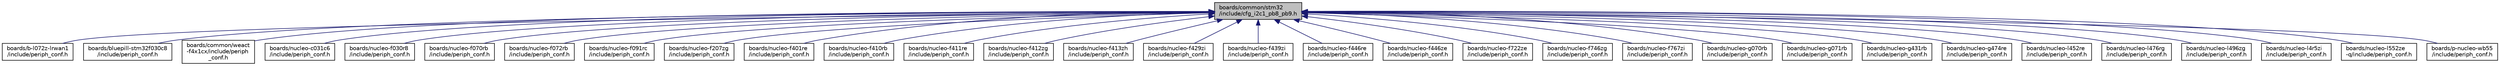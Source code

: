 digraph "boards/common/stm32/include/cfg_i2c1_pb8_pb9.h"
{
 // LATEX_PDF_SIZE
  edge [fontname="Helvetica",fontsize="10",labelfontname="Helvetica",labelfontsize="10"];
  node [fontname="Helvetica",fontsize="10",shape=record];
  Node1 [label="boards/common/stm32\l/include/cfg_i2c1_pb8_pb9.h",height=0.2,width=0.4,color="black", fillcolor="grey75", style="filled", fontcolor="black",tooltip="Common configuration for STM32 I2C."];
  Node1 -> Node2 [dir="back",color="midnightblue",fontsize="10",style="solid",fontname="Helvetica"];
  Node2 [label="boards/b-l072z-lrwan1\l/include/periph_conf.h",height=0.2,width=0.4,color="black", fillcolor="white", style="filled",URL="$boards_2b-l072z-lrwan1_2include_2periph__conf_8h.html",tooltip="Peripheral MCU configuration for the ST B-L072Z-LRWAN1 board."];
  Node1 -> Node3 [dir="back",color="midnightblue",fontsize="10",style="solid",fontname="Helvetica"];
  Node3 [label="boards/bluepill-stm32f030c8\l/include/periph_conf.h",height=0.2,width=0.4,color="black", fillcolor="white", style="filled",URL="$boards_2bluepill-stm32f030c8_2include_2periph__conf_8h.html",tooltip="Peripheral MCU configuration for the bluepill-stm32f030c8 board."];
  Node1 -> Node4 [dir="back",color="midnightblue",fontsize="10",style="solid",fontname="Helvetica"];
  Node4 [label="boards/common/weact\l-f4x1cx/include/periph\l_conf.h",height=0.2,width=0.4,color="black", fillcolor="white", style="filled",URL="$boards_2common_2weact-f4x1cx_2include_2periph__conf_8h.html",tooltip="Peripheral MCU configuration for the WeAct-F4X1CX Board."];
  Node1 -> Node5 [dir="back",color="midnightblue",fontsize="10",style="solid",fontname="Helvetica"];
  Node5 [label="boards/nucleo-c031c6\l/include/periph_conf.h",height=0.2,width=0.4,color="black", fillcolor="white", style="filled",URL="$boards_2nucleo-c031c6_2include_2periph__conf_8h.html",tooltip="Peripheral MCU configuration for the nucleo-c031c6 board."];
  Node1 -> Node6 [dir="back",color="midnightblue",fontsize="10",style="solid",fontname="Helvetica"];
  Node6 [label="boards/nucleo-f030r8\l/include/periph_conf.h",height=0.2,width=0.4,color="black", fillcolor="white", style="filled",URL="$boards_2nucleo-f030r8_2include_2periph__conf_8h.html",tooltip="Peripheral MCU configuration for the nucleo-f030r8 board."];
  Node1 -> Node7 [dir="back",color="midnightblue",fontsize="10",style="solid",fontname="Helvetica"];
  Node7 [label="boards/nucleo-f070rb\l/include/periph_conf.h",height=0.2,width=0.4,color="black", fillcolor="white", style="filled",URL="$boards_2nucleo-f070rb_2include_2periph__conf_8h.html",tooltip="Peripheral MCU configuration for the nucleo-f070rb board."];
  Node1 -> Node8 [dir="back",color="midnightblue",fontsize="10",style="solid",fontname="Helvetica"];
  Node8 [label="boards/nucleo-f072rb\l/include/periph_conf.h",height=0.2,width=0.4,color="black", fillcolor="white", style="filled",URL="$boards_2nucleo-f072rb_2include_2periph__conf_8h.html",tooltip="Peripheral MCU configuration for the nucleo-f072rb board."];
  Node1 -> Node9 [dir="back",color="midnightblue",fontsize="10",style="solid",fontname="Helvetica"];
  Node9 [label="boards/nucleo-f091rc\l/include/periph_conf.h",height=0.2,width=0.4,color="black", fillcolor="white", style="filled",URL="$boards_2nucleo-f091rc_2include_2periph__conf_8h.html",tooltip="Peripheral MCU configuration for the nucleo-f091rc board."];
  Node1 -> Node10 [dir="back",color="midnightblue",fontsize="10",style="solid",fontname="Helvetica"];
  Node10 [label="boards/nucleo-f207zg\l/include/periph_conf.h",height=0.2,width=0.4,color="black", fillcolor="white", style="filled",URL="$boards_2nucleo-f207zg_2include_2periph__conf_8h.html",tooltip=" "];
  Node1 -> Node11 [dir="back",color="midnightblue",fontsize="10",style="solid",fontname="Helvetica"];
  Node11 [label="boards/nucleo-f401re\l/include/periph_conf.h",height=0.2,width=0.4,color="black", fillcolor="white", style="filled",URL="$boards_2nucleo-f401re_2include_2periph__conf_8h.html",tooltip=" "];
  Node1 -> Node12 [dir="back",color="midnightblue",fontsize="10",style="solid",fontname="Helvetica"];
  Node12 [label="boards/nucleo-f410rb\l/include/periph_conf.h",height=0.2,width=0.4,color="black", fillcolor="white", style="filled",URL="$boards_2nucleo-f410rb_2include_2periph__conf_8h.html",tooltip=" "];
  Node1 -> Node13 [dir="back",color="midnightblue",fontsize="10",style="solid",fontname="Helvetica"];
  Node13 [label="boards/nucleo-f411re\l/include/periph_conf.h",height=0.2,width=0.4,color="black", fillcolor="white", style="filled",URL="$boards_2nucleo-f411re_2include_2periph__conf_8h.html",tooltip=" "];
  Node1 -> Node14 [dir="back",color="midnightblue",fontsize="10",style="solid",fontname="Helvetica"];
  Node14 [label="boards/nucleo-f412zg\l/include/periph_conf.h",height=0.2,width=0.4,color="black", fillcolor="white", style="filled",URL="$boards_2nucleo-f412zg_2include_2periph__conf_8h.html",tooltip=" "];
  Node1 -> Node15 [dir="back",color="midnightblue",fontsize="10",style="solid",fontname="Helvetica"];
  Node15 [label="boards/nucleo-f413zh\l/include/periph_conf.h",height=0.2,width=0.4,color="black", fillcolor="white", style="filled",URL="$boards_2nucleo-f413zh_2include_2periph__conf_8h.html",tooltip=" "];
  Node1 -> Node16 [dir="back",color="midnightblue",fontsize="10",style="solid",fontname="Helvetica"];
  Node16 [label="boards/nucleo-f429zi\l/include/periph_conf.h",height=0.2,width=0.4,color="black", fillcolor="white", style="filled",URL="$boards_2nucleo-f429zi_2include_2periph__conf_8h.html",tooltip=" "];
  Node1 -> Node17 [dir="back",color="midnightblue",fontsize="10",style="solid",fontname="Helvetica"];
  Node17 [label="boards/nucleo-f439zi\l/include/periph_conf.h",height=0.2,width=0.4,color="black", fillcolor="white", style="filled",URL="$boards_2nucleo-f439zi_2include_2periph__conf_8h.html",tooltip=" "];
  Node1 -> Node18 [dir="back",color="midnightblue",fontsize="10",style="solid",fontname="Helvetica"];
  Node18 [label="boards/nucleo-f446re\l/include/periph_conf.h",height=0.2,width=0.4,color="black", fillcolor="white", style="filled",URL="$boards_2nucleo-f446re_2include_2periph__conf_8h.html",tooltip=" "];
  Node1 -> Node19 [dir="back",color="midnightblue",fontsize="10",style="solid",fontname="Helvetica"];
  Node19 [label="boards/nucleo-f446ze\l/include/periph_conf.h",height=0.2,width=0.4,color="black", fillcolor="white", style="filled",URL="$boards_2nucleo-f446ze_2include_2periph__conf_8h.html",tooltip=" "];
  Node1 -> Node20 [dir="back",color="midnightblue",fontsize="10",style="solid",fontname="Helvetica"];
  Node20 [label="boards/nucleo-f722ze\l/include/periph_conf.h",height=0.2,width=0.4,color="black", fillcolor="white", style="filled",URL="$boards_2nucleo-f722ze_2include_2periph__conf_8h.html",tooltip="Peripheral MCU configuration for the nucleo-f722ze board."];
  Node1 -> Node21 [dir="back",color="midnightblue",fontsize="10",style="solid",fontname="Helvetica"];
  Node21 [label="boards/nucleo-f746zg\l/include/periph_conf.h",height=0.2,width=0.4,color="black", fillcolor="white", style="filled",URL="$boards_2nucleo-f746zg_2include_2periph__conf_8h.html",tooltip="Peripheral MCU configuration for the nucleo-f746zg board."];
  Node1 -> Node22 [dir="back",color="midnightblue",fontsize="10",style="solid",fontname="Helvetica"];
  Node22 [label="boards/nucleo-f767zi\l/include/periph_conf.h",height=0.2,width=0.4,color="black", fillcolor="white", style="filled",URL="$boards_2nucleo-f767zi_2include_2periph__conf_8h.html",tooltip="Peripheral MCU configuration for the nucleo-f767zi board."];
  Node1 -> Node23 [dir="back",color="midnightblue",fontsize="10",style="solid",fontname="Helvetica"];
  Node23 [label="boards/nucleo-g070rb\l/include/periph_conf.h",height=0.2,width=0.4,color="black", fillcolor="white", style="filled",URL="$boards_2nucleo-g070rb_2include_2periph__conf_8h.html",tooltip="Peripheral MCU configuration for the nucleo-g070rb board."];
  Node1 -> Node24 [dir="back",color="midnightblue",fontsize="10",style="solid",fontname="Helvetica"];
  Node24 [label="boards/nucleo-g071rb\l/include/periph_conf.h",height=0.2,width=0.4,color="black", fillcolor="white", style="filled",URL="$boards_2nucleo-g071rb_2include_2periph__conf_8h.html",tooltip="Peripheral MCU configuration for the nucleo-g071rb board."];
  Node1 -> Node25 [dir="back",color="midnightblue",fontsize="10",style="solid",fontname="Helvetica"];
  Node25 [label="boards/nucleo-g431rb\l/include/periph_conf.h",height=0.2,width=0.4,color="black", fillcolor="white", style="filled",URL="$boards_2nucleo-g431rb_2include_2periph__conf_8h.html",tooltip="Peripheral MCU configuration for the nucleo-g431rb board."];
  Node1 -> Node26 [dir="back",color="midnightblue",fontsize="10",style="solid",fontname="Helvetica"];
  Node26 [label="boards/nucleo-g474re\l/include/periph_conf.h",height=0.2,width=0.4,color="black", fillcolor="white", style="filled",URL="$boards_2nucleo-g474re_2include_2periph__conf_8h.html",tooltip="Peripheral MCU configuration for the nucleo-g474re board."];
  Node1 -> Node27 [dir="back",color="midnightblue",fontsize="10",style="solid",fontname="Helvetica"];
  Node27 [label="boards/nucleo-l452re\l/include/periph_conf.h",height=0.2,width=0.4,color="black", fillcolor="white", style="filled",URL="$boards_2nucleo-l452re_2include_2periph__conf_8h.html",tooltip="Peripheral MCU configuration for the nucleo-l452re board."];
  Node1 -> Node28 [dir="back",color="midnightblue",fontsize="10",style="solid",fontname="Helvetica"];
  Node28 [label="boards/nucleo-l476rg\l/include/periph_conf.h",height=0.2,width=0.4,color="black", fillcolor="white", style="filled",URL="$boards_2nucleo-l476rg_2include_2periph__conf_8h.html",tooltip="Peripheral MCU configuration for the nucleo-l476rg board."];
  Node1 -> Node29 [dir="back",color="midnightblue",fontsize="10",style="solid",fontname="Helvetica"];
  Node29 [label="boards/nucleo-l496zg\l/include/periph_conf.h",height=0.2,width=0.4,color="black", fillcolor="white", style="filled",URL="$boards_2nucleo-l496zg_2include_2periph__conf_8h.html",tooltip="Peripheral MCU configuration for the nucleo144-l496 board."];
  Node1 -> Node30 [dir="back",color="midnightblue",fontsize="10",style="solid",fontname="Helvetica"];
  Node30 [label="boards/nucleo-l4r5zi\l/include/periph_conf.h",height=0.2,width=0.4,color="black", fillcolor="white", style="filled",URL="$boards_2nucleo-l4r5zi_2include_2periph__conf_8h.html",tooltip="Peripheral MCU configuration for the nucleo-l4r5zi board."];
  Node1 -> Node31 [dir="back",color="midnightblue",fontsize="10",style="solid",fontname="Helvetica"];
  Node31 [label="boards/nucleo-l552ze\l-q/include/periph_conf.h",height=0.2,width=0.4,color="black", fillcolor="white", style="filled",URL="$boards_2nucleo-l552ze-q_2include_2periph__conf_8h.html",tooltip="Peripheral MCU configuration for the nucleo-l552ze-q board."];
  Node1 -> Node32 [dir="back",color="midnightblue",fontsize="10",style="solid",fontname="Helvetica"];
  Node32 [label="boards/p-nucleo-wb55\l/include/periph_conf.h",height=0.2,width=0.4,color="black", fillcolor="white", style="filled",URL="$boards_2p-nucleo-wb55_2include_2periph__conf_8h.html",tooltip="Peripheral MCU configuration for the p-nucleo-wb55 board."];
}
